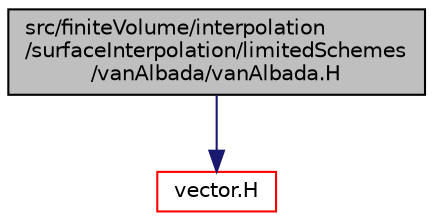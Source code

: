 digraph "src/finiteVolume/interpolation/surfaceInterpolation/limitedSchemes/vanAlbada/vanAlbada.H"
{
  bgcolor="transparent";
  edge [fontname="Helvetica",fontsize="10",labelfontname="Helvetica",labelfontsize="10"];
  node [fontname="Helvetica",fontsize="10",shape=record];
  Node0 [label="src/finiteVolume/interpolation\l/surfaceInterpolation/limitedSchemes\l/vanAlbada/vanAlbada.H",height=0.2,width=0.4,color="black", fillcolor="grey75", style="filled", fontcolor="black"];
  Node0 -> Node1 [color="midnightblue",fontsize="10",style="solid",fontname="Helvetica"];
  Node1 [label="vector.H",height=0.2,width=0.4,color="red",URL="$a13694.html"];
}
